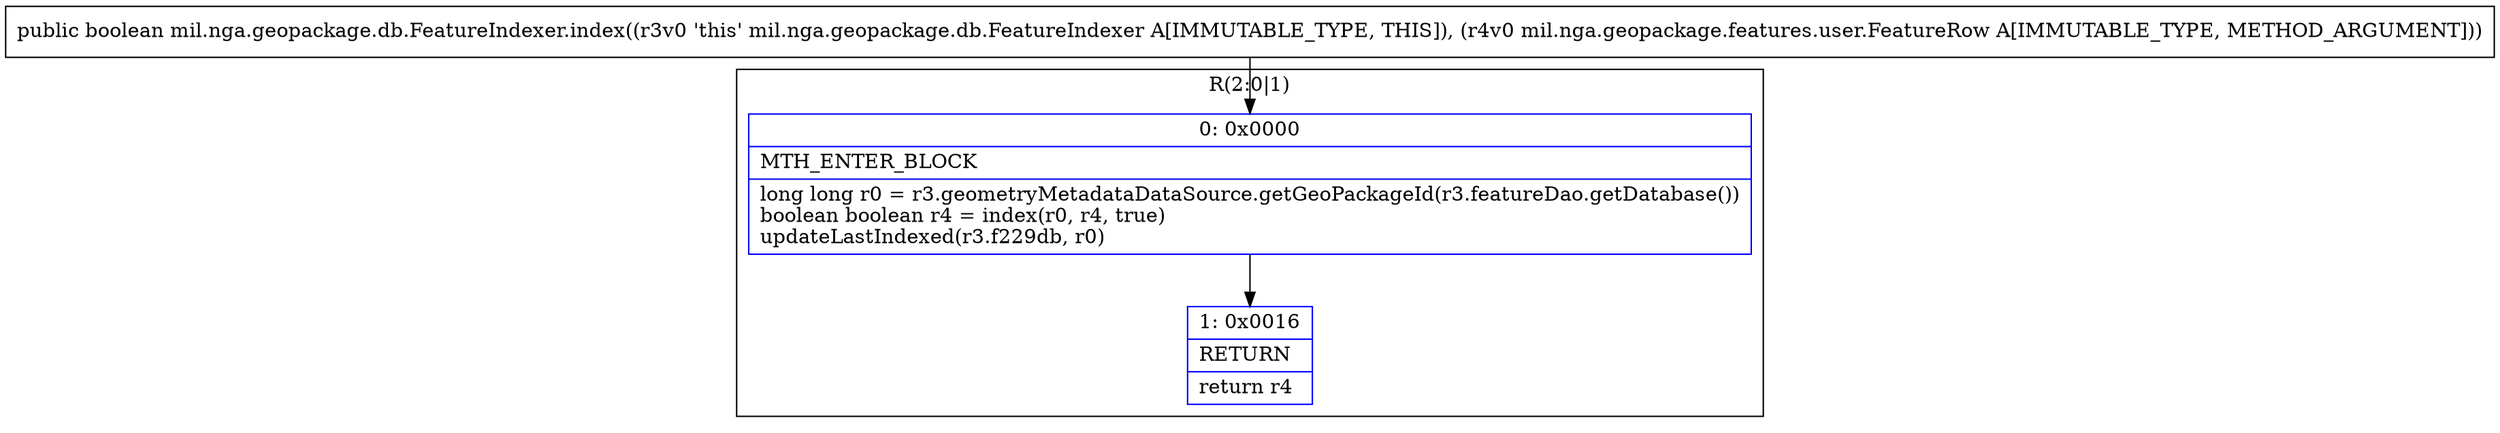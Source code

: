 digraph "CFG formil.nga.geopackage.db.FeatureIndexer.index(Lmil\/nga\/geopackage\/features\/user\/FeatureRow;)Z" {
subgraph cluster_Region_875581364 {
label = "R(2:0|1)";
node [shape=record,color=blue];
Node_0 [shape=record,label="{0\:\ 0x0000|MTH_ENTER_BLOCK\l|long long r0 = r3.geometryMetadataDataSource.getGeoPackageId(r3.featureDao.getDatabase())\lboolean boolean r4 = index(r0, r4, true)\lupdateLastIndexed(r3.f229db, r0)\l}"];
Node_1 [shape=record,label="{1\:\ 0x0016|RETURN\l|return r4\l}"];
}
MethodNode[shape=record,label="{public boolean mil.nga.geopackage.db.FeatureIndexer.index((r3v0 'this' mil.nga.geopackage.db.FeatureIndexer A[IMMUTABLE_TYPE, THIS]), (r4v0 mil.nga.geopackage.features.user.FeatureRow A[IMMUTABLE_TYPE, METHOD_ARGUMENT])) }"];
MethodNode -> Node_0;
Node_0 -> Node_1;
}

